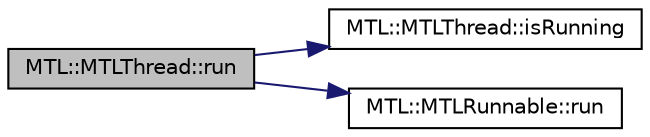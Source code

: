 digraph "MTL::MTLThread::run"
{
 // LATEX_PDF_SIZE
  edge [fontname="Helvetica",fontsize="10",labelfontname="Helvetica",labelfontsize="10"];
  node [fontname="Helvetica",fontsize="10",shape=record];
  rankdir="LR";
  Node1 [label="MTL::MTLThread::run",height=0.2,width=0.4,color="black", fillcolor="grey75", style="filled", fontcolor="black",tooltip="Start the thread."];
  Node1 -> Node2 [color="midnightblue",fontsize="10",style="solid",fontname="Helvetica"];
  Node2 [label="MTL::MTLThread::isRunning",height=0.2,width=0.4,color="black", fillcolor="white", style="filled",URL="$dd/df5/classMTL_1_1MTLThread.html#aec8cfd545b4830ea113b3f025d8fa83f",tooltip="Check if the thread is running."];
  Node1 -> Node3 [color="midnightblue",fontsize="10",style="solid",fontname="Helvetica"];
  Node3 [label="MTL::MTLRunnable::run",height=0.2,width=0.4,color="black", fillcolor="white", style="filled",URL="$d8/da7/classMTL_1_1MTLRunnable.html#aace6740637b130b019b9b42a1bf11e02",tooltip="Run the runnable."];
}
